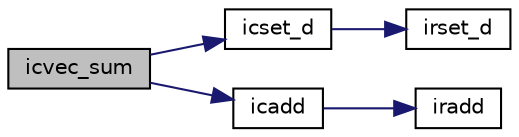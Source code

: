 digraph "icvec_sum"
{
  edge [fontname="Helvetica",fontsize="10",labelfontname="Helvetica",labelfontsize="10"];
  node [fontname="Helvetica",fontsize="10",shape=record];
  rankdir="LR";
  Node641 [label="icvec_sum",height=0.2,width=0.4,color="black", fillcolor="grey75", style="filled", fontcolor="black"];
  Node641 -> Node642 [color="midnightblue",fontsize="10",style="solid",fontname="Helvetica"];
  Node642 [label="icset_d",height=0.2,width=0.4,color="black", fillcolor="white", style="filled",URL="$icmulti_8c.html#aa1d9d43bc59bf611a30ac972fb0bb971",tooltip="倍精度実数の設定 [y0,y1]=[x,x]. "];
  Node642 -> Node643 [color="midnightblue",fontsize="10",style="solid",fontname="Helvetica"];
  Node643 [label="irset_d",height=0.2,width=0.4,color="black", fillcolor="white", style="filled",URL="$irmulti_8c.html#a2fdabfa10335af36c3951880616b5589",tooltip="倍精度実数の設定 [y0,y1]=[x,x]. "];
  Node641 -> Node644 [color="midnightblue",fontsize="10",style="solid",fontname="Helvetica"];
  Node644 [label="icadd",height=0.2,width=0.4,color="black", fillcolor="white", style="filled",URL="$icmulti_8c.html#a1a18078d2a7c25e6225ceb5f2b6f561b",tooltip="足し算 [z0,z1]=[x0,x1]+[y0,y1] "];
  Node644 -> Node645 [color="midnightblue",fontsize="10",style="solid",fontname="Helvetica"];
  Node645 [label="iradd",height=0.2,width=0.4,color="black", fillcolor="white", style="filled",URL="$irmulti_8c.html#a2a3a18d72fa9e737ac67d95ccb3e8ca9",tooltip="足し算 [z0,z1]=[x0,x1]+[y0,y1] "];
}

